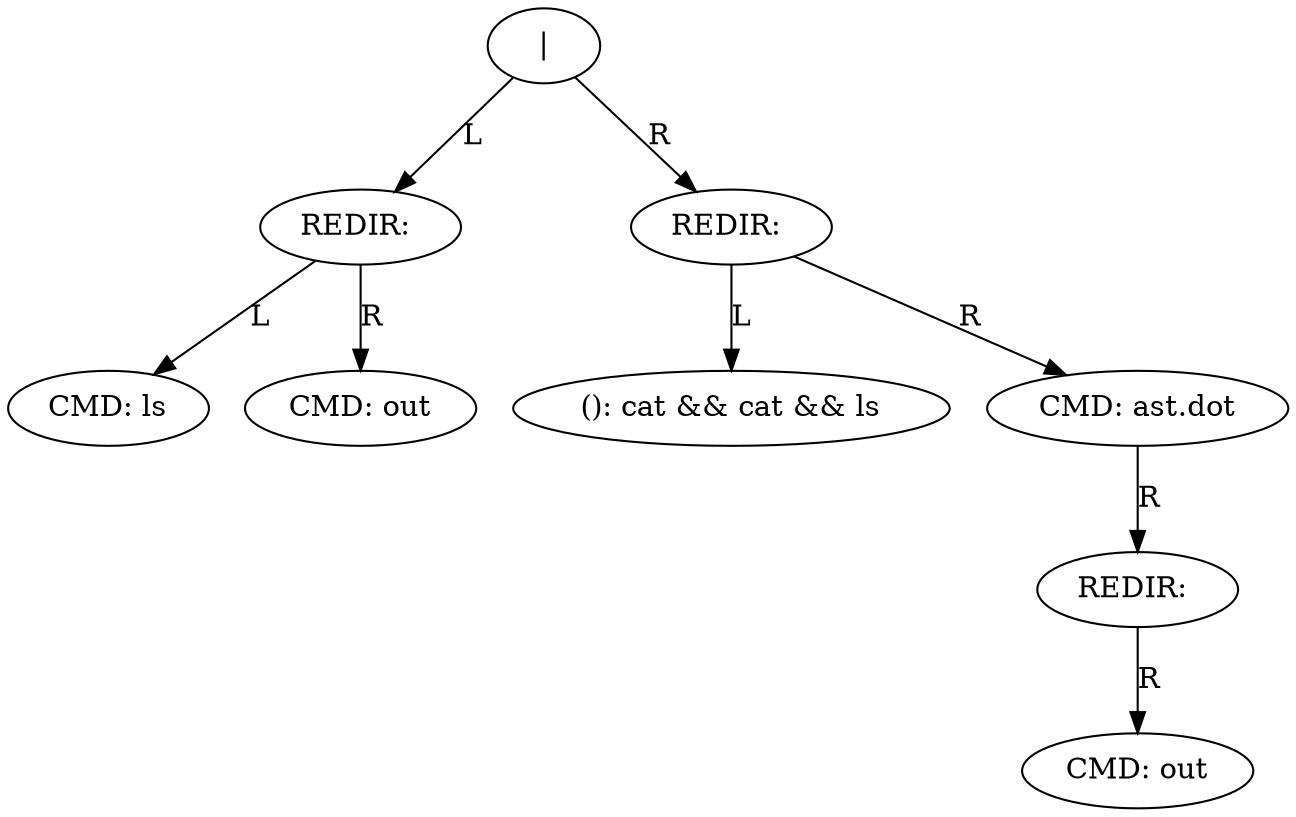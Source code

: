 digraph AST {
"0x60300000a7b0" [label="|"];
"0x60300000a7b0" -> "0x60300000a7e0" [label="L"];
"0x60300000a7e0" [label="REDIR: "];
"0x60300000a7e0" -> "0x60300000a810" [label="L"];
"0x60300000a810" [label="CMD: ls"];
"0x60300000a7e0" -> "0x60300000a840" [label="R"];
"0x60300000a840" [label="CMD: out"];
"0x60300000a7b0" -> "0x60300000a870" [label="R"];
"0x60300000a870" [label="REDIR: "];
"0x60300000a870" -> "0x60300000a8a0" [label="L"];
"0x60300000a8a0" [label="(): cat && cat && ls"];
"0x60300000a870" -> "0x60300000a8d0" [label="R"];
"0x60300000a8d0" [label="CMD: ast.dot"];
"0x60300000a8d0" -> "0x60300000a900" [label="R"];
"0x60300000a900" [label="REDIR: "];
"0x60300000a900" -> "0x60300000a930" [label="R"];
"0x60300000a930" [label="CMD: out"];
}

